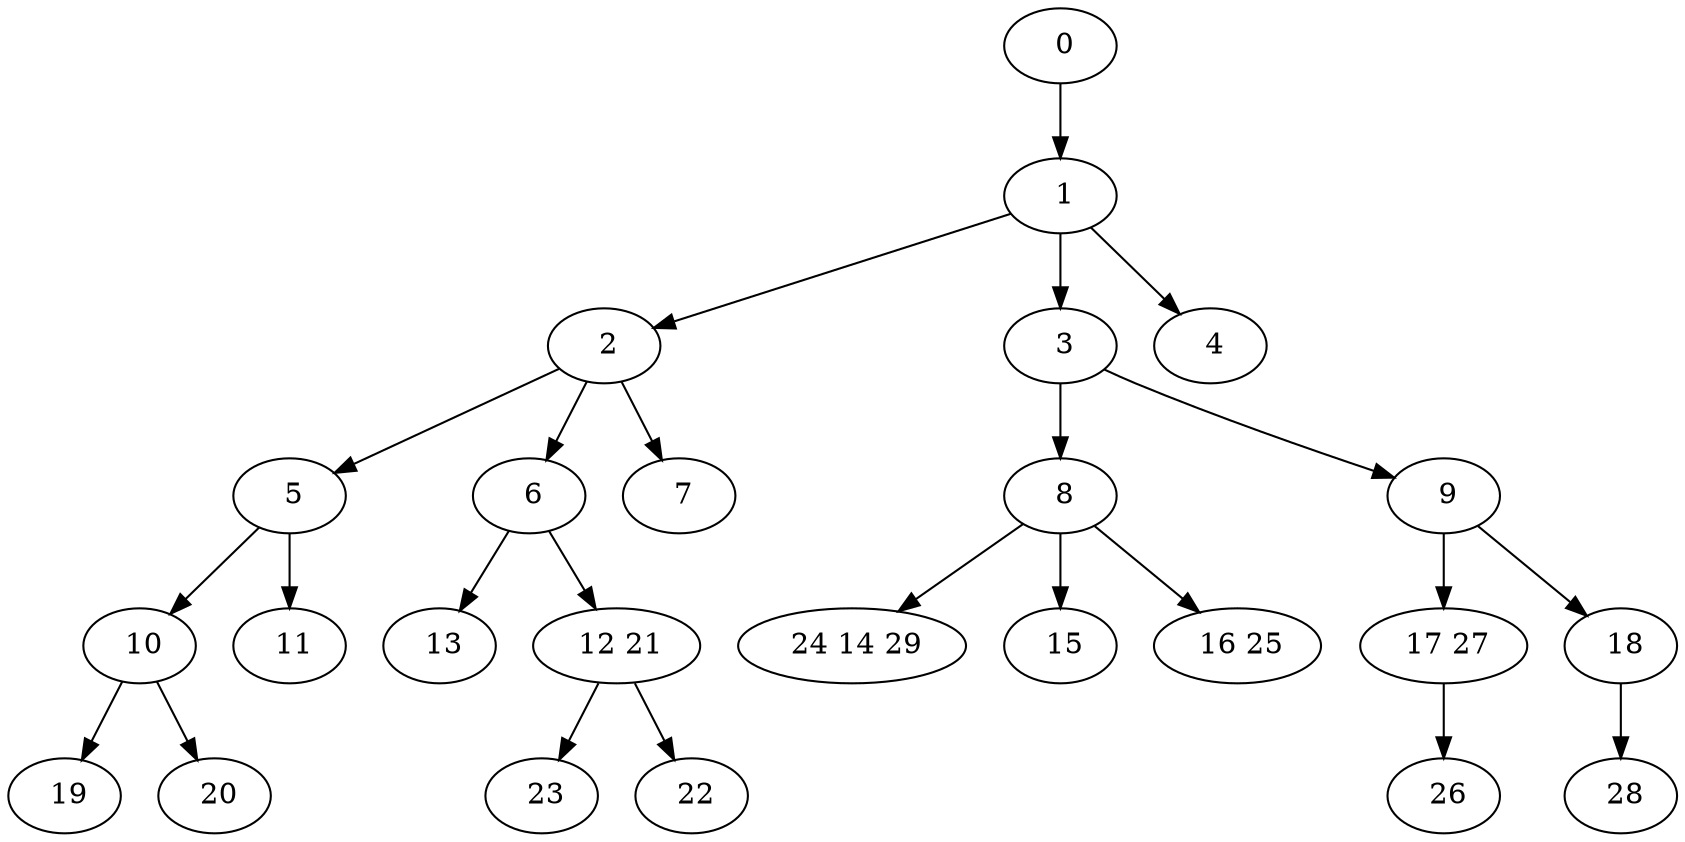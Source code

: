 digraph mytree {
" 0" -> " 1";
" 1" -> " 2";
" 1" -> " 3";
" 1" -> " 4";
" 2" -> " 5";
" 2" -> " 6";
" 2" -> " 7";
" 3" -> " 8";
" 3" -> " 9";
" 4";
" 5" -> " 10";
" 5" -> " 11";
" 6" -> " 13";
" 6" -> " 12 21";
" 7";
" 24 14 29";
" 17 27" -> " 26";
" 8" -> " 24 14 29";
" 8" -> " 15";
" 8" -> " 16 25";
" 9" -> " 17 27";
" 9" -> " 18";
" 10" -> " 19";
" 10" -> " 20";
" 11";
" 13";
" 12 21" -> " 23";
" 12 21" -> " 22";
" 23";
" 15";
" 16 25";
" 18" -> " 28";
" 19";
" 20";
" 28";
" 26";
" 22";
}
